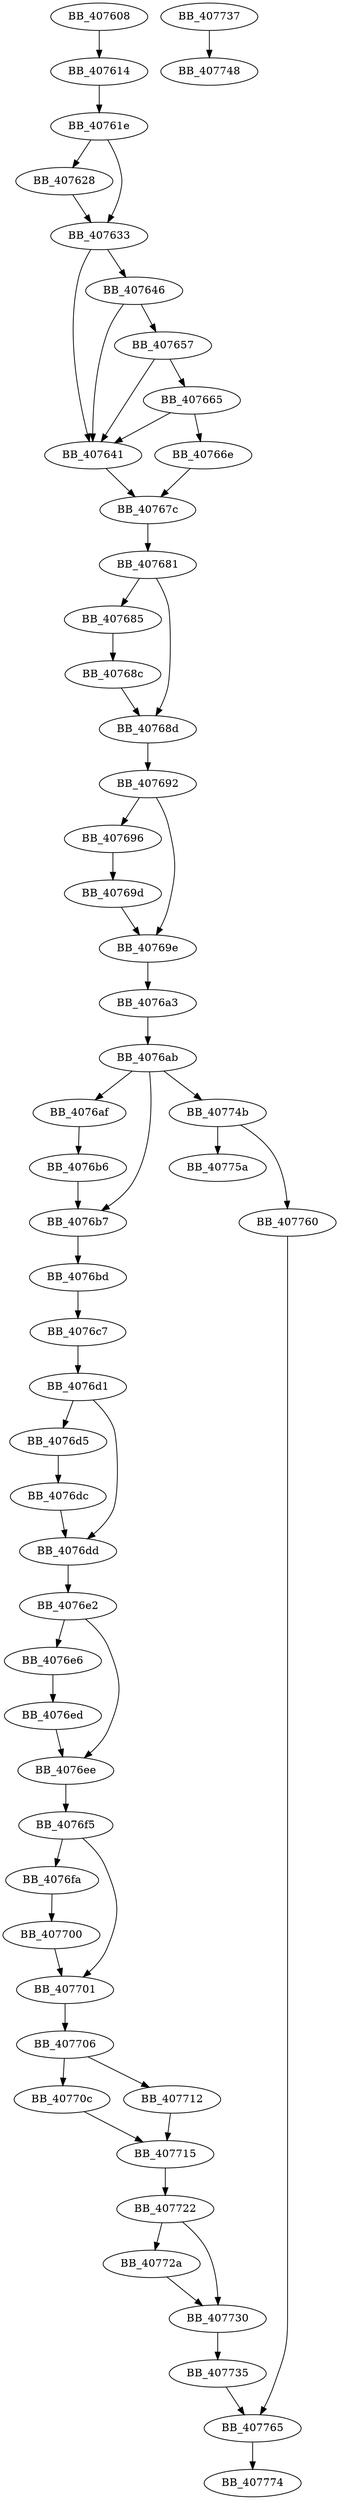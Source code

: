 DiGraph ___tmainCRTStartup{
BB_407608->BB_407614
BB_407614->BB_40761e
BB_40761e->BB_407628
BB_40761e->BB_407633
BB_407628->BB_407633
BB_407633->BB_407641
BB_407633->BB_407646
BB_407641->BB_40767c
BB_407646->BB_407641
BB_407646->BB_407657
BB_407657->BB_407641
BB_407657->BB_407665
BB_407665->BB_407641
BB_407665->BB_40766e
BB_40766e->BB_40767c
BB_40767c->BB_407681
BB_407681->BB_407685
BB_407681->BB_40768d
BB_407685->BB_40768c
BB_40768c->BB_40768d
BB_40768d->BB_407692
BB_407692->BB_407696
BB_407692->BB_40769e
BB_407696->BB_40769d
BB_40769d->BB_40769e
BB_40769e->BB_4076a3
BB_4076a3->BB_4076ab
BB_4076ab->BB_4076af
BB_4076ab->BB_4076b7
BB_4076ab->BB_40774b
BB_4076af->BB_4076b6
BB_4076b6->BB_4076b7
BB_4076b7->BB_4076bd
BB_4076bd->BB_4076c7
BB_4076c7->BB_4076d1
BB_4076d1->BB_4076d5
BB_4076d1->BB_4076dd
BB_4076d5->BB_4076dc
BB_4076dc->BB_4076dd
BB_4076dd->BB_4076e2
BB_4076e2->BB_4076e6
BB_4076e2->BB_4076ee
BB_4076e6->BB_4076ed
BB_4076ed->BB_4076ee
BB_4076ee->BB_4076f5
BB_4076f5->BB_4076fa
BB_4076f5->BB_407701
BB_4076fa->BB_407700
BB_407700->BB_407701
BB_407701->BB_407706
BB_407706->BB_40770c
BB_407706->BB_407712
BB_40770c->BB_407715
BB_407712->BB_407715
BB_407715->BB_407722
BB_407722->BB_40772a
BB_407722->BB_407730
BB_40772a->BB_407730
BB_407730->BB_407735
BB_407735->BB_407765
BB_407737->BB_407748
BB_40774b->BB_40775a
BB_40774b->BB_407760
BB_407760->BB_407765
BB_407765->BB_407774
}
